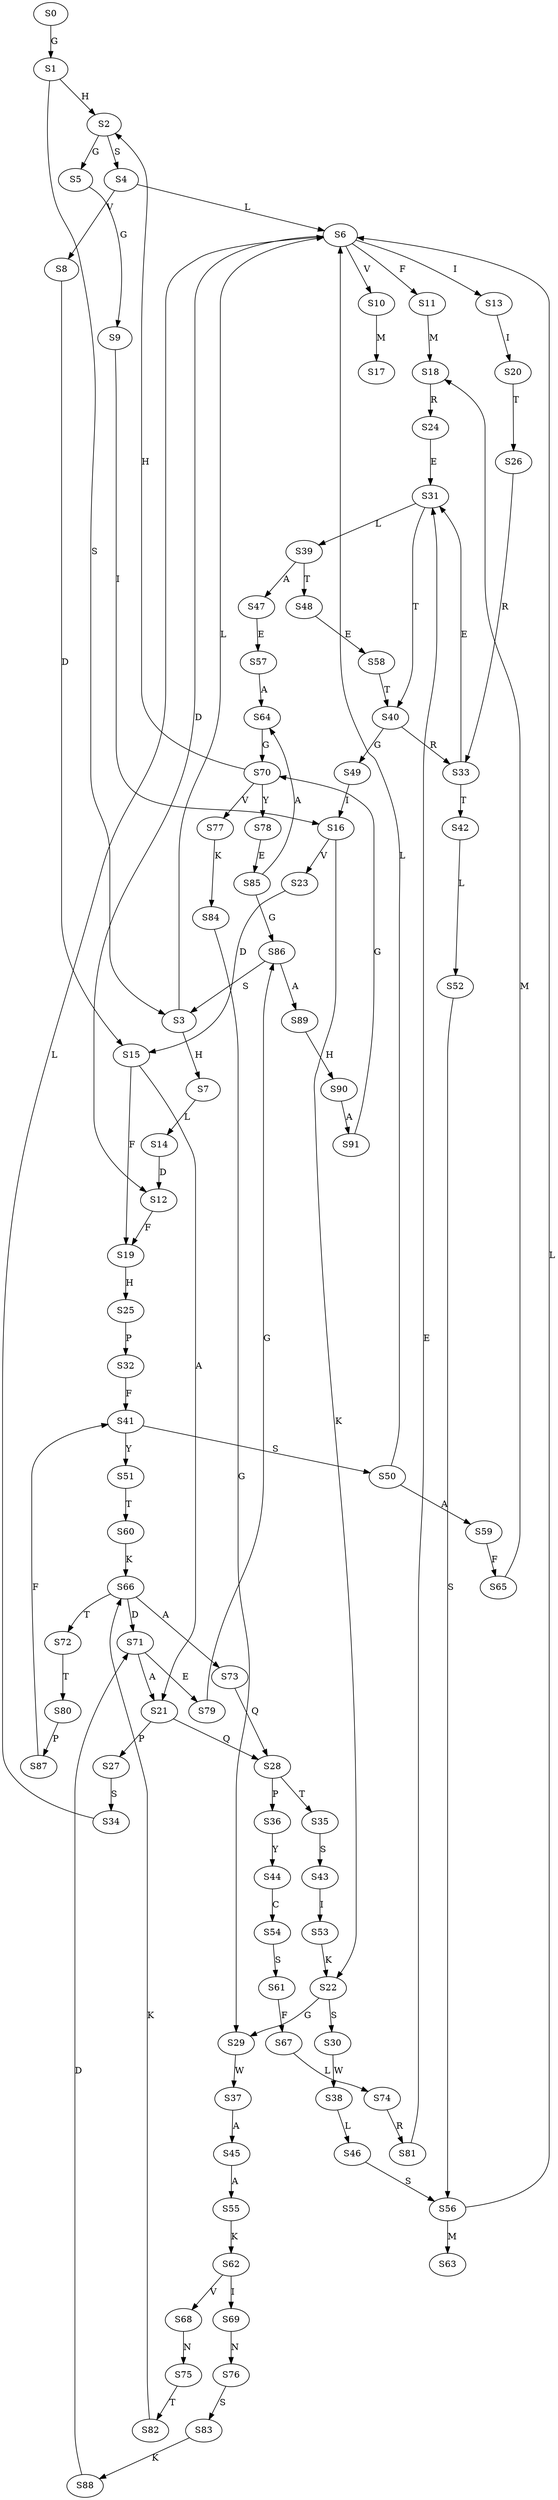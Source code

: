 strict digraph  {
	S0 -> S1 [ label = G ];
	S1 -> S2 [ label = H ];
	S1 -> S3 [ label = S ];
	S2 -> S4 [ label = S ];
	S2 -> S5 [ label = G ];
	S3 -> S6 [ label = L ];
	S3 -> S7 [ label = H ];
	S4 -> S6 [ label = L ];
	S4 -> S8 [ label = V ];
	S5 -> S9 [ label = G ];
	S6 -> S10 [ label = V ];
	S6 -> S11 [ label = F ];
	S6 -> S12 [ label = D ];
	S6 -> S13 [ label = I ];
	S7 -> S14 [ label = L ];
	S8 -> S15 [ label = D ];
	S9 -> S16 [ label = I ];
	S10 -> S17 [ label = M ];
	S11 -> S18 [ label = M ];
	S12 -> S19 [ label = F ];
	S13 -> S20 [ label = I ];
	S14 -> S12 [ label = D ];
	S15 -> S19 [ label = F ];
	S15 -> S21 [ label = A ];
	S16 -> S22 [ label = K ];
	S16 -> S23 [ label = V ];
	S18 -> S24 [ label = R ];
	S19 -> S25 [ label = H ];
	S20 -> S26 [ label = T ];
	S21 -> S27 [ label = P ];
	S21 -> S28 [ label = Q ];
	S22 -> S29 [ label = G ];
	S22 -> S30 [ label = S ];
	S23 -> S15 [ label = D ];
	S24 -> S31 [ label = E ];
	S25 -> S32 [ label = P ];
	S26 -> S33 [ label = R ];
	S27 -> S34 [ label = S ];
	S28 -> S35 [ label = T ];
	S28 -> S36 [ label = P ];
	S29 -> S37 [ label = W ];
	S30 -> S38 [ label = W ];
	S31 -> S39 [ label = L ];
	S31 -> S40 [ label = T ];
	S32 -> S41 [ label = F ];
	S33 -> S42 [ label = T ];
	S33 -> S31 [ label = E ];
	S34 -> S6 [ label = L ];
	S35 -> S43 [ label = S ];
	S36 -> S44 [ label = Y ];
	S37 -> S45 [ label = A ];
	S38 -> S46 [ label = L ];
	S39 -> S47 [ label = A ];
	S39 -> S48 [ label = T ];
	S40 -> S33 [ label = R ];
	S40 -> S49 [ label = G ];
	S41 -> S50 [ label = S ];
	S41 -> S51 [ label = Y ];
	S42 -> S52 [ label = L ];
	S43 -> S53 [ label = I ];
	S44 -> S54 [ label = C ];
	S45 -> S55 [ label = A ];
	S46 -> S56 [ label = S ];
	S47 -> S57 [ label = E ];
	S48 -> S58 [ label = E ];
	S49 -> S16 [ label = I ];
	S50 -> S6 [ label = L ];
	S50 -> S59 [ label = A ];
	S51 -> S60 [ label = T ];
	S52 -> S56 [ label = S ];
	S53 -> S22 [ label = K ];
	S54 -> S61 [ label = S ];
	S55 -> S62 [ label = K ];
	S56 -> S63 [ label = M ];
	S56 -> S6 [ label = L ];
	S57 -> S64 [ label = A ];
	S58 -> S40 [ label = T ];
	S59 -> S65 [ label = F ];
	S60 -> S66 [ label = K ];
	S61 -> S67 [ label = F ];
	S62 -> S68 [ label = V ];
	S62 -> S69 [ label = I ];
	S64 -> S70 [ label = G ];
	S65 -> S18 [ label = M ];
	S66 -> S71 [ label = D ];
	S66 -> S72 [ label = T ];
	S66 -> S73 [ label = A ];
	S67 -> S74 [ label = L ];
	S68 -> S75 [ label = N ];
	S69 -> S76 [ label = N ];
	S70 -> S77 [ label = V ];
	S70 -> S78 [ label = Y ];
	S70 -> S2 [ label = H ];
	S71 -> S21 [ label = A ];
	S71 -> S79 [ label = E ];
	S72 -> S80 [ label = T ];
	S73 -> S28 [ label = Q ];
	S74 -> S81 [ label = R ];
	S75 -> S82 [ label = T ];
	S76 -> S83 [ label = S ];
	S77 -> S84 [ label = K ];
	S78 -> S85 [ label = E ];
	S79 -> S86 [ label = G ];
	S80 -> S87 [ label = P ];
	S81 -> S31 [ label = E ];
	S82 -> S66 [ label = K ];
	S83 -> S88 [ label = K ];
	S84 -> S29 [ label = G ];
	S85 -> S86 [ label = G ];
	S85 -> S64 [ label = A ];
	S86 -> S89 [ label = A ];
	S86 -> S3 [ label = S ];
	S87 -> S41 [ label = F ];
	S88 -> S71 [ label = D ];
	S89 -> S90 [ label = H ];
	S90 -> S91 [ label = A ];
	S91 -> S70 [ label = G ];
}

